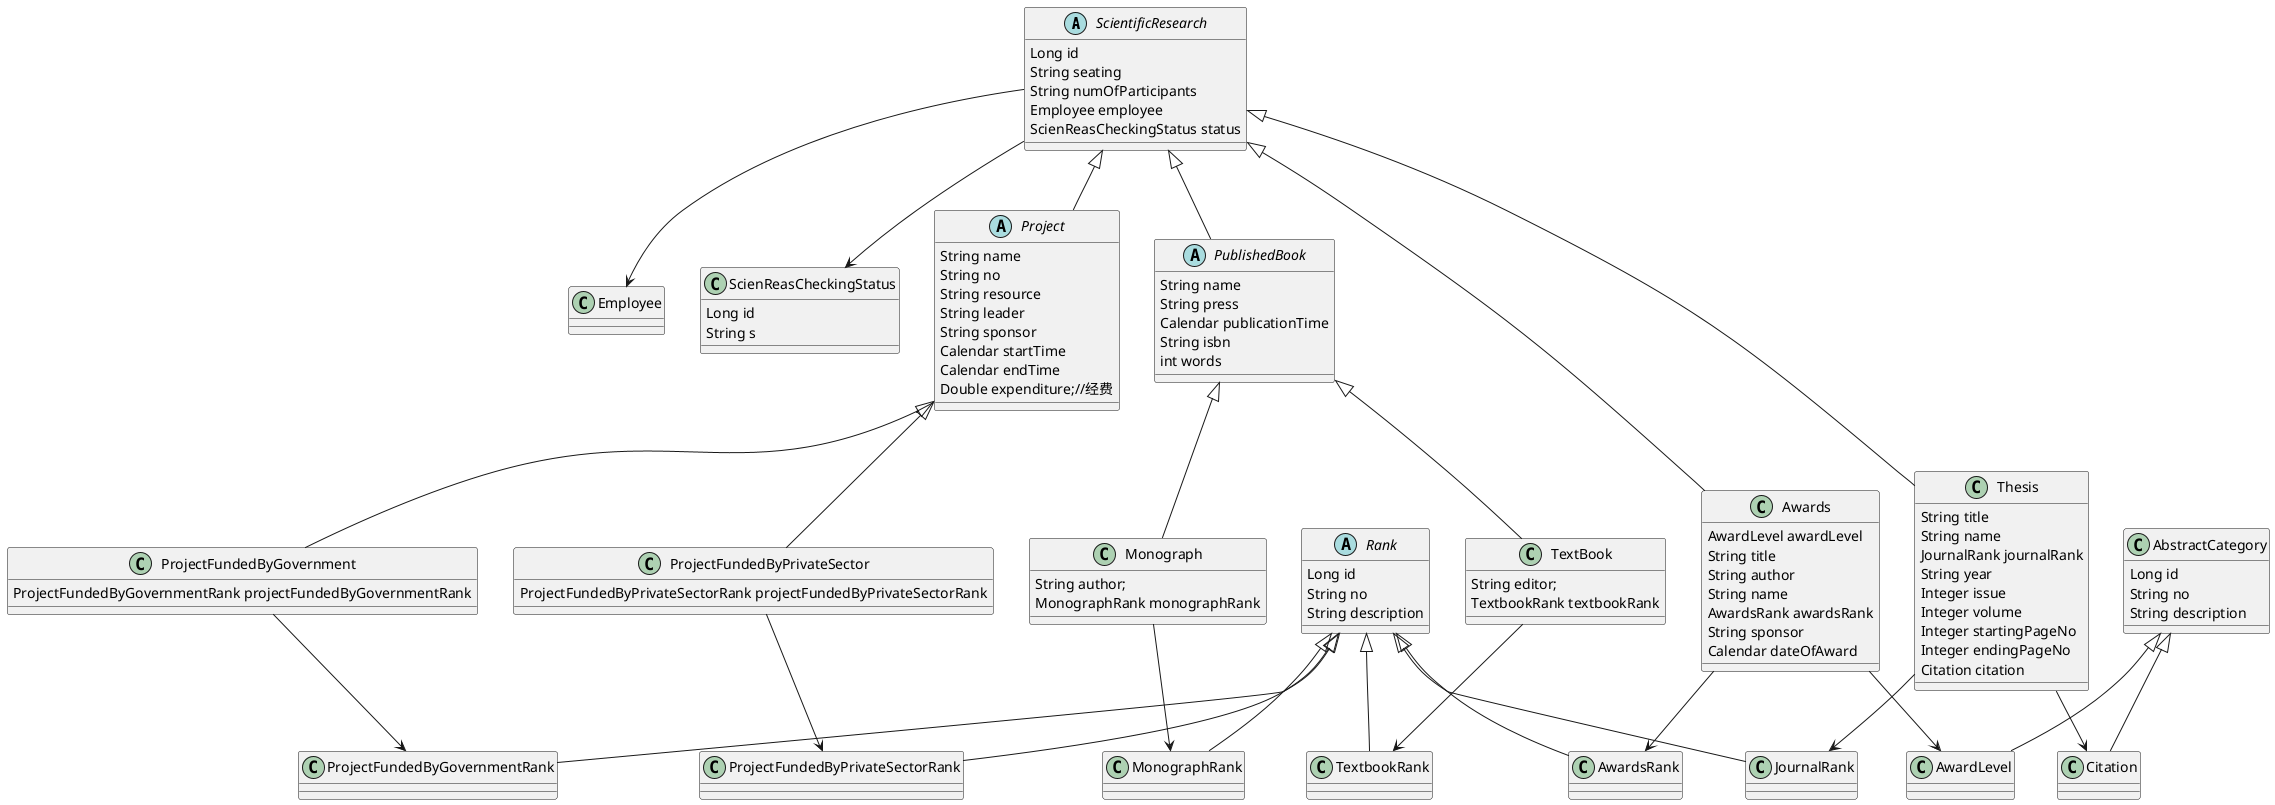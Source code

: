 @startuml
abstract class ScientificResearch{
    Long id
    String seating
    String numOfParticipants
    Employee employee
    ScienReasCheckingStatus status
}
ScientificResearch --> Employee
ScientificResearch --> ScienReasCheckingStatus
class ScienReasCheckingStatus{
    Long id
    String s
}
abstract class Project{
      String name
      String no
      String resource
      String leader
      String sponsor
      Calendar startTime
      Calendar endTime
      Double expenditure;//经费
}
abstract class PublishedBook{
     String name
     String press
     Calendar publicationTime
     String isbn
     int words
}
class Awards{
    AwardLevel awardLevel
    String title
    String author
    String name
    AwardsRank awardsRank
    String sponsor
    Calendar dateOfAward
}
Awards --> AwardLevel
Awards --> AwardsRank
class Thesis{
     String title
     String name
     JournalRank journalRank
     String year
     Integer issue
     Integer volume
     Integer startingPageNo
     Integer endingPageNo
     Citation citation
}
Thesis --> JournalRank
Thesis --> Citation
class AbstractCategory{
    Long id
    String no
    String description
}
AbstractCategory <|-- Citation
AbstractCategory <|-- AwardLevel
class Monograph{
    String author;
    MonographRank monographRank
}
Monograph --> MonographRank
class TextBook{
     String editor;
     TextbookRank textbookRank
}
TextBook --> TextbookRank
class ProjectFundedByGovernment{
    ProjectFundedByGovernmentRank projectFundedByGovernmentRank
}
ProjectFundedByGovernment --> ProjectFundedByGovernmentRank
class ProjectFundedByPrivateSector{
    ProjectFundedByPrivateSectorRank projectFundedByPrivateSectorRank
}
ProjectFundedByPrivateSector --> ProjectFundedByPrivateSectorRank

ScientificResearch <|-- Thesis
ScientificResearch <|-- Awards
ScientificResearch <|-- PublishedBook
ScientificResearch <|-- Project
PublishedBook <|-- Monograph
PublishedBook <|-- TextBook
Project <|-- ProjectFundedByGovernment
Project <|-- ProjectFundedByPrivateSector

abstract class Rank{
    Long id
    String no
    String description
}
Rank <|-- TextbookRank
Rank <|-- MonographRank
Rank <|-- ProjectFundedByGovernmentRank
Rank <|-- ProjectFundedByPrivateSectorRank
Rank <|-- AwardsRank
Rank <|-- JournalRank
@enduml